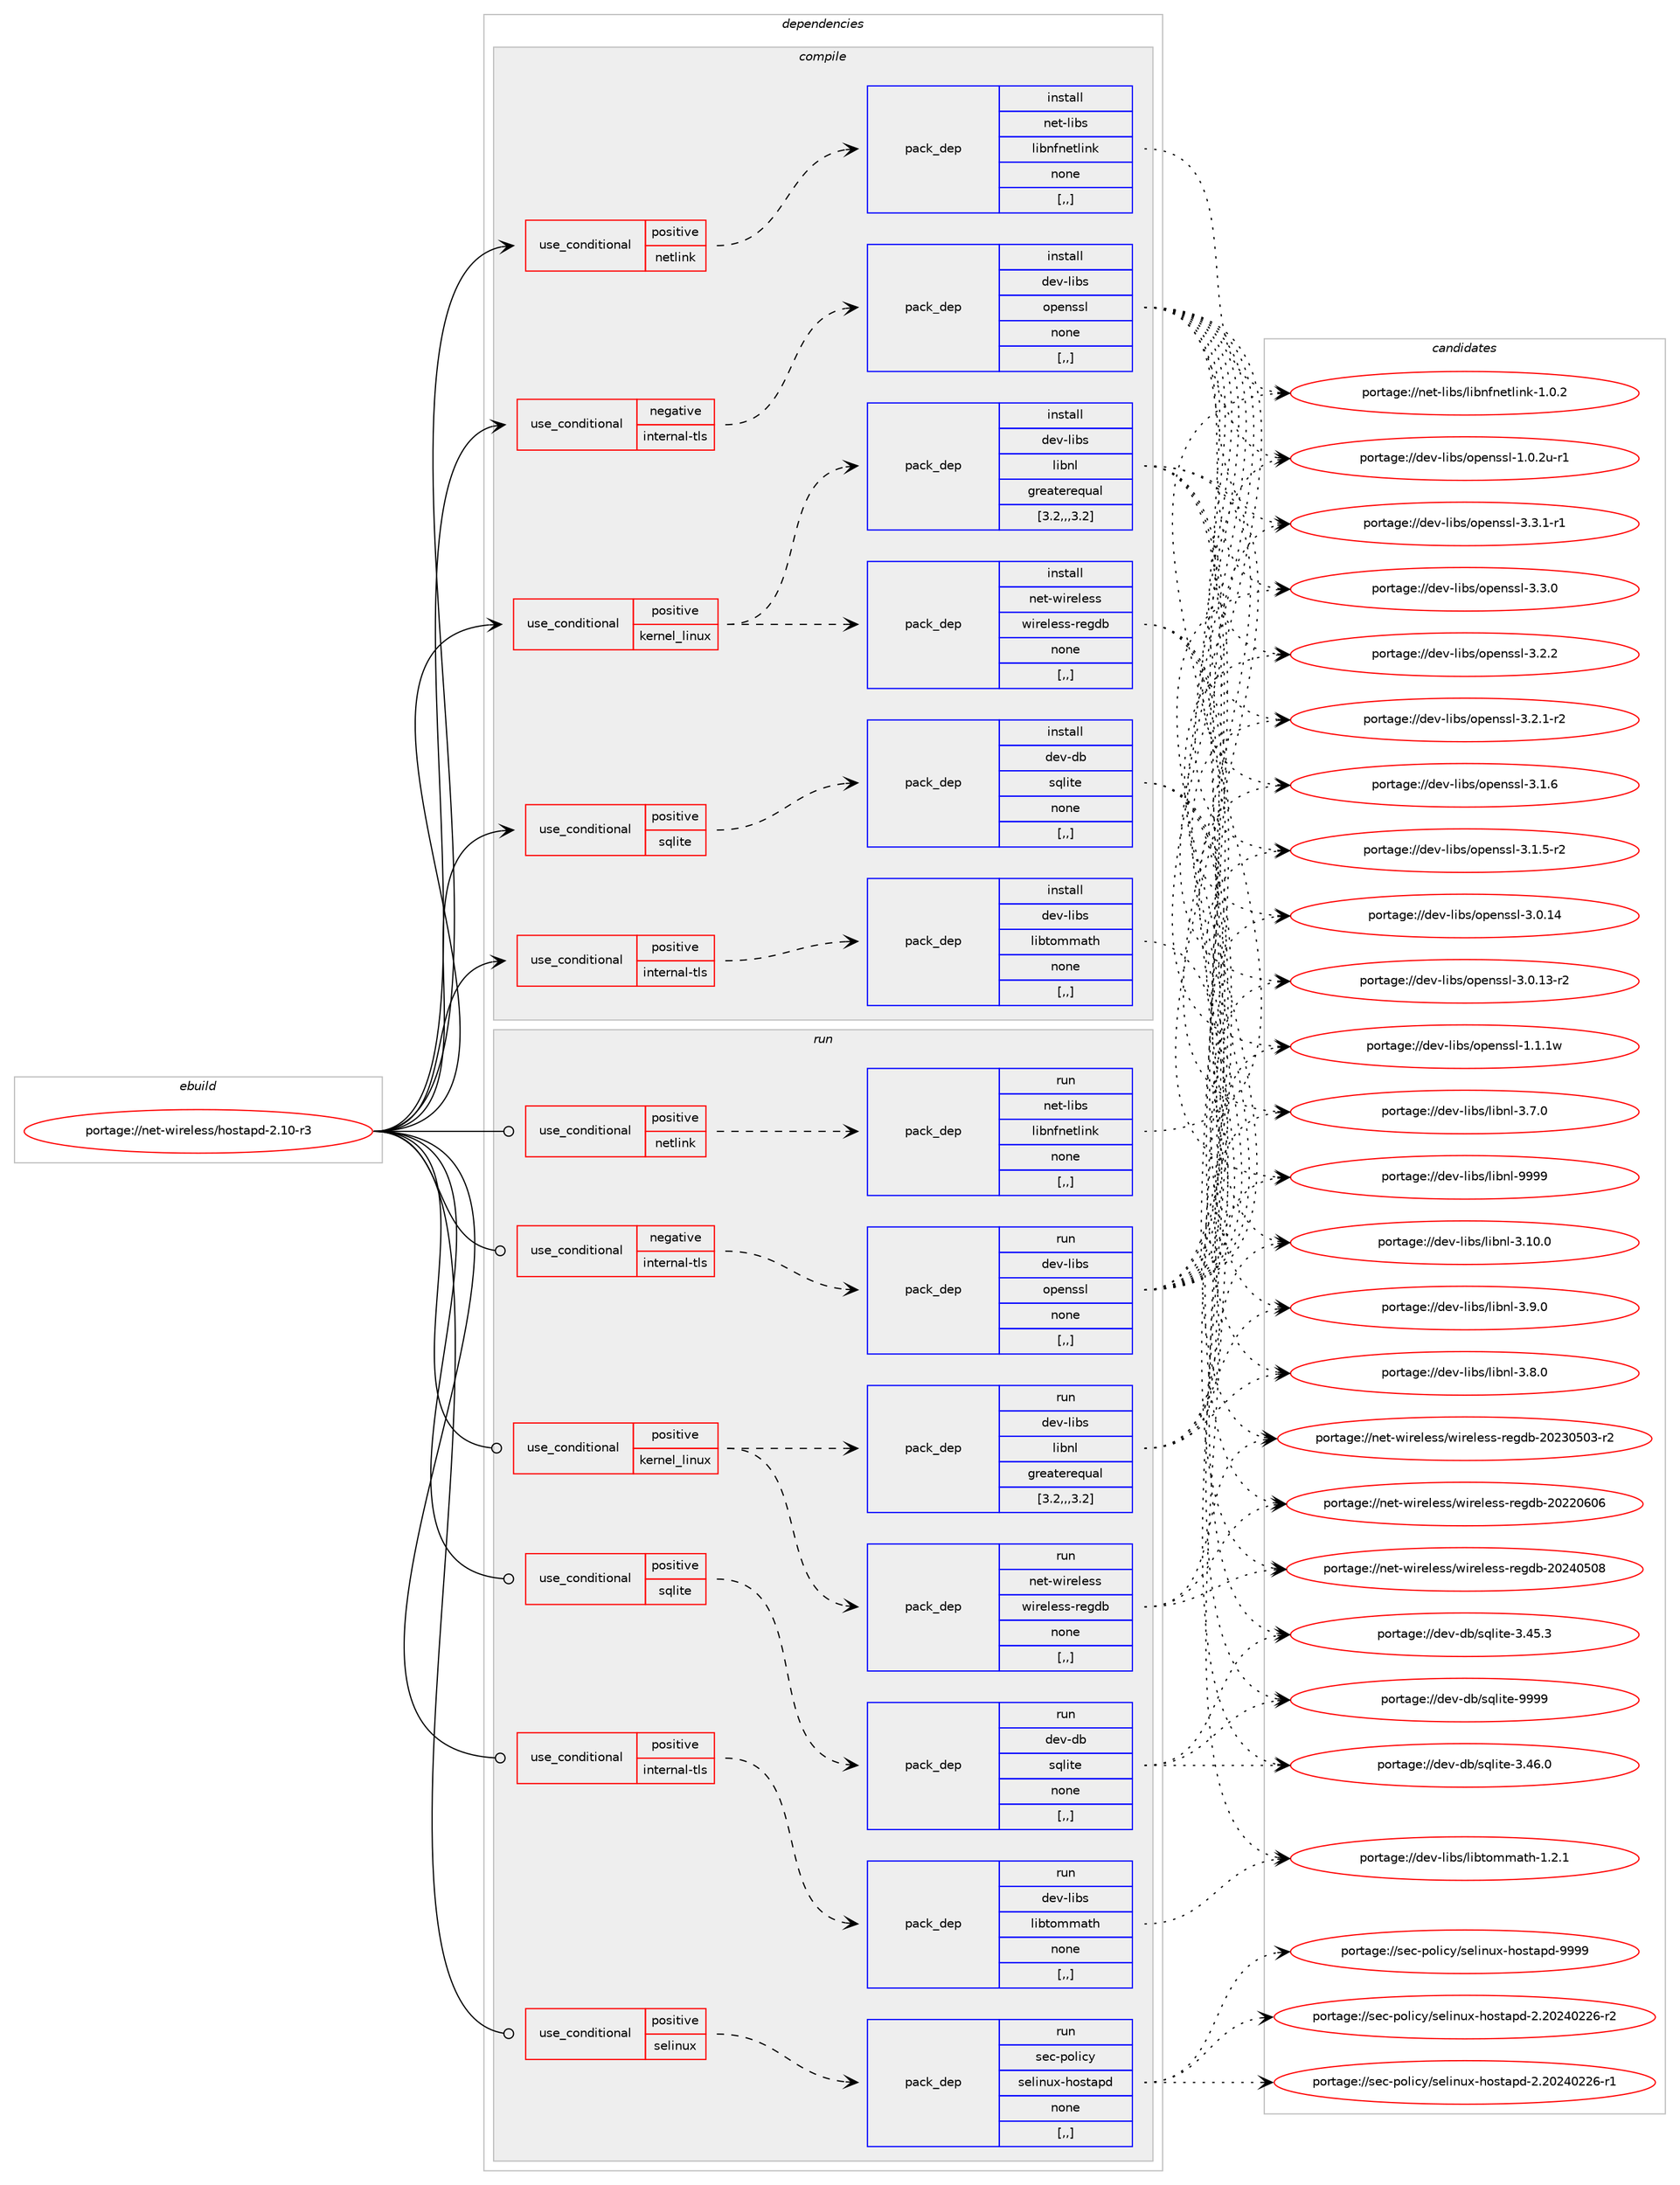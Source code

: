 digraph prolog {

# *************
# Graph options
# *************

newrank=true;
concentrate=true;
compound=true;
graph [rankdir=LR,fontname=Helvetica,fontsize=10,ranksep=1.5];#, ranksep=2.5, nodesep=0.2];
edge  [arrowhead=vee];
node  [fontname=Helvetica,fontsize=10];

# **********
# The ebuild
# **********

subgraph cluster_leftcol {
color=gray;
label=<<i>ebuild</i>>;
id [label="portage://net-wireless/hostapd-2.10-r3", color=red, width=4, href="../net-wireless/hostapd-2.10-r3.svg"];
}

# ****************
# The dependencies
# ****************

subgraph cluster_midcol {
color=gray;
label=<<i>dependencies</i>>;
subgraph cluster_compile {
fillcolor="#eeeeee";
style=filled;
label=<<i>compile</i>>;
subgraph cond103128 {
dependency389233 [label=<<TABLE BORDER="0" CELLBORDER="1" CELLSPACING="0" CELLPADDING="4"><TR><TD ROWSPAN="3" CELLPADDING="10">use_conditional</TD></TR><TR><TD>negative</TD></TR><TR><TD>internal-tls</TD></TR></TABLE>>, shape=none, color=red];
subgraph pack283313 {
dependency389234 [label=<<TABLE BORDER="0" CELLBORDER="1" CELLSPACING="0" CELLPADDING="4" WIDTH="220"><TR><TD ROWSPAN="6" CELLPADDING="30">pack_dep</TD></TR><TR><TD WIDTH="110">install</TD></TR><TR><TD>dev-libs</TD></TR><TR><TD>openssl</TD></TR><TR><TD>none</TD></TR><TR><TD>[,,]</TD></TR></TABLE>>, shape=none, color=blue];
}
dependency389233:e -> dependency389234:w [weight=20,style="dashed",arrowhead="vee"];
}
id:e -> dependency389233:w [weight=20,style="solid",arrowhead="vee"];
subgraph cond103129 {
dependency389235 [label=<<TABLE BORDER="0" CELLBORDER="1" CELLSPACING="0" CELLPADDING="4"><TR><TD ROWSPAN="3" CELLPADDING="10">use_conditional</TD></TR><TR><TD>positive</TD></TR><TR><TD>internal-tls</TD></TR></TABLE>>, shape=none, color=red];
subgraph pack283314 {
dependency389236 [label=<<TABLE BORDER="0" CELLBORDER="1" CELLSPACING="0" CELLPADDING="4" WIDTH="220"><TR><TD ROWSPAN="6" CELLPADDING="30">pack_dep</TD></TR><TR><TD WIDTH="110">install</TD></TR><TR><TD>dev-libs</TD></TR><TR><TD>libtommath</TD></TR><TR><TD>none</TD></TR><TR><TD>[,,]</TD></TR></TABLE>>, shape=none, color=blue];
}
dependency389235:e -> dependency389236:w [weight=20,style="dashed",arrowhead="vee"];
}
id:e -> dependency389235:w [weight=20,style="solid",arrowhead="vee"];
subgraph cond103130 {
dependency389237 [label=<<TABLE BORDER="0" CELLBORDER="1" CELLSPACING="0" CELLPADDING="4"><TR><TD ROWSPAN="3" CELLPADDING="10">use_conditional</TD></TR><TR><TD>positive</TD></TR><TR><TD>kernel_linux</TD></TR></TABLE>>, shape=none, color=red];
subgraph pack283315 {
dependency389238 [label=<<TABLE BORDER="0" CELLBORDER="1" CELLSPACING="0" CELLPADDING="4" WIDTH="220"><TR><TD ROWSPAN="6" CELLPADDING="30">pack_dep</TD></TR><TR><TD WIDTH="110">install</TD></TR><TR><TD>net-wireless</TD></TR><TR><TD>wireless-regdb</TD></TR><TR><TD>none</TD></TR><TR><TD>[,,]</TD></TR></TABLE>>, shape=none, color=blue];
}
dependency389237:e -> dependency389238:w [weight=20,style="dashed",arrowhead="vee"];
subgraph pack283316 {
dependency389239 [label=<<TABLE BORDER="0" CELLBORDER="1" CELLSPACING="0" CELLPADDING="4" WIDTH="220"><TR><TD ROWSPAN="6" CELLPADDING="30">pack_dep</TD></TR><TR><TD WIDTH="110">install</TD></TR><TR><TD>dev-libs</TD></TR><TR><TD>libnl</TD></TR><TR><TD>greaterequal</TD></TR><TR><TD>[3.2,,,3.2]</TD></TR></TABLE>>, shape=none, color=blue];
}
dependency389237:e -> dependency389239:w [weight=20,style="dashed",arrowhead="vee"];
}
id:e -> dependency389237:w [weight=20,style="solid",arrowhead="vee"];
subgraph cond103131 {
dependency389240 [label=<<TABLE BORDER="0" CELLBORDER="1" CELLSPACING="0" CELLPADDING="4"><TR><TD ROWSPAN="3" CELLPADDING="10">use_conditional</TD></TR><TR><TD>positive</TD></TR><TR><TD>netlink</TD></TR></TABLE>>, shape=none, color=red];
subgraph pack283317 {
dependency389241 [label=<<TABLE BORDER="0" CELLBORDER="1" CELLSPACING="0" CELLPADDING="4" WIDTH="220"><TR><TD ROWSPAN="6" CELLPADDING="30">pack_dep</TD></TR><TR><TD WIDTH="110">install</TD></TR><TR><TD>net-libs</TD></TR><TR><TD>libnfnetlink</TD></TR><TR><TD>none</TD></TR><TR><TD>[,,]</TD></TR></TABLE>>, shape=none, color=blue];
}
dependency389240:e -> dependency389241:w [weight=20,style="dashed",arrowhead="vee"];
}
id:e -> dependency389240:w [weight=20,style="solid",arrowhead="vee"];
subgraph cond103132 {
dependency389242 [label=<<TABLE BORDER="0" CELLBORDER="1" CELLSPACING="0" CELLPADDING="4"><TR><TD ROWSPAN="3" CELLPADDING="10">use_conditional</TD></TR><TR><TD>positive</TD></TR><TR><TD>sqlite</TD></TR></TABLE>>, shape=none, color=red];
subgraph pack283318 {
dependency389243 [label=<<TABLE BORDER="0" CELLBORDER="1" CELLSPACING="0" CELLPADDING="4" WIDTH="220"><TR><TD ROWSPAN="6" CELLPADDING="30">pack_dep</TD></TR><TR><TD WIDTH="110">install</TD></TR><TR><TD>dev-db</TD></TR><TR><TD>sqlite</TD></TR><TR><TD>none</TD></TR><TR><TD>[,,]</TD></TR></TABLE>>, shape=none, color=blue];
}
dependency389242:e -> dependency389243:w [weight=20,style="dashed",arrowhead="vee"];
}
id:e -> dependency389242:w [weight=20,style="solid",arrowhead="vee"];
}
subgraph cluster_compileandrun {
fillcolor="#eeeeee";
style=filled;
label=<<i>compile and run</i>>;
}
subgraph cluster_run {
fillcolor="#eeeeee";
style=filled;
label=<<i>run</i>>;
subgraph cond103133 {
dependency389244 [label=<<TABLE BORDER="0" CELLBORDER="1" CELLSPACING="0" CELLPADDING="4"><TR><TD ROWSPAN="3" CELLPADDING="10">use_conditional</TD></TR><TR><TD>negative</TD></TR><TR><TD>internal-tls</TD></TR></TABLE>>, shape=none, color=red];
subgraph pack283319 {
dependency389245 [label=<<TABLE BORDER="0" CELLBORDER="1" CELLSPACING="0" CELLPADDING="4" WIDTH="220"><TR><TD ROWSPAN="6" CELLPADDING="30">pack_dep</TD></TR><TR><TD WIDTH="110">run</TD></TR><TR><TD>dev-libs</TD></TR><TR><TD>openssl</TD></TR><TR><TD>none</TD></TR><TR><TD>[,,]</TD></TR></TABLE>>, shape=none, color=blue];
}
dependency389244:e -> dependency389245:w [weight=20,style="dashed",arrowhead="vee"];
}
id:e -> dependency389244:w [weight=20,style="solid",arrowhead="odot"];
subgraph cond103134 {
dependency389246 [label=<<TABLE BORDER="0" CELLBORDER="1" CELLSPACING="0" CELLPADDING="4"><TR><TD ROWSPAN="3" CELLPADDING="10">use_conditional</TD></TR><TR><TD>positive</TD></TR><TR><TD>internal-tls</TD></TR></TABLE>>, shape=none, color=red];
subgraph pack283320 {
dependency389247 [label=<<TABLE BORDER="0" CELLBORDER="1" CELLSPACING="0" CELLPADDING="4" WIDTH="220"><TR><TD ROWSPAN="6" CELLPADDING="30">pack_dep</TD></TR><TR><TD WIDTH="110">run</TD></TR><TR><TD>dev-libs</TD></TR><TR><TD>libtommath</TD></TR><TR><TD>none</TD></TR><TR><TD>[,,]</TD></TR></TABLE>>, shape=none, color=blue];
}
dependency389246:e -> dependency389247:w [weight=20,style="dashed",arrowhead="vee"];
}
id:e -> dependency389246:w [weight=20,style="solid",arrowhead="odot"];
subgraph cond103135 {
dependency389248 [label=<<TABLE BORDER="0" CELLBORDER="1" CELLSPACING="0" CELLPADDING="4"><TR><TD ROWSPAN="3" CELLPADDING="10">use_conditional</TD></TR><TR><TD>positive</TD></TR><TR><TD>kernel_linux</TD></TR></TABLE>>, shape=none, color=red];
subgraph pack283321 {
dependency389249 [label=<<TABLE BORDER="0" CELLBORDER="1" CELLSPACING="0" CELLPADDING="4" WIDTH="220"><TR><TD ROWSPAN="6" CELLPADDING="30">pack_dep</TD></TR><TR><TD WIDTH="110">run</TD></TR><TR><TD>net-wireless</TD></TR><TR><TD>wireless-regdb</TD></TR><TR><TD>none</TD></TR><TR><TD>[,,]</TD></TR></TABLE>>, shape=none, color=blue];
}
dependency389248:e -> dependency389249:w [weight=20,style="dashed",arrowhead="vee"];
subgraph pack283322 {
dependency389250 [label=<<TABLE BORDER="0" CELLBORDER="1" CELLSPACING="0" CELLPADDING="4" WIDTH="220"><TR><TD ROWSPAN="6" CELLPADDING="30">pack_dep</TD></TR><TR><TD WIDTH="110">run</TD></TR><TR><TD>dev-libs</TD></TR><TR><TD>libnl</TD></TR><TR><TD>greaterequal</TD></TR><TR><TD>[3.2,,,3.2]</TD></TR></TABLE>>, shape=none, color=blue];
}
dependency389248:e -> dependency389250:w [weight=20,style="dashed",arrowhead="vee"];
}
id:e -> dependency389248:w [weight=20,style="solid",arrowhead="odot"];
subgraph cond103136 {
dependency389251 [label=<<TABLE BORDER="0" CELLBORDER="1" CELLSPACING="0" CELLPADDING="4"><TR><TD ROWSPAN="3" CELLPADDING="10">use_conditional</TD></TR><TR><TD>positive</TD></TR><TR><TD>netlink</TD></TR></TABLE>>, shape=none, color=red];
subgraph pack283323 {
dependency389252 [label=<<TABLE BORDER="0" CELLBORDER="1" CELLSPACING="0" CELLPADDING="4" WIDTH="220"><TR><TD ROWSPAN="6" CELLPADDING="30">pack_dep</TD></TR><TR><TD WIDTH="110">run</TD></TR><TR><TD>net-libs</TD></TR><TR><TD>libnfnetlink</TD></TR><TR><TD>none</TD></TR><TR><TD>[,,]</TD></TR></TABLE>>, shape=none, color=blue];
}
dependency389251:e -> dependency389252:w [weight=20,style="dashed",arrowhead="vee"];
}
id:e -> dependency389251:w [weight=20,style="solid",arrowhead="odot"];
subgraph cond103137 {
dependency389253 [label=<<TABLE BORDER="0" CELLBORDER="1" CELLSPACING="0" CELLPADDING="4"><TR><TD ROWSPAN="3" CELLPADDING="10">use_conditional</TD></TR><TR><TD>positive</TD></TR><TR><TD>selinux</TD></TR></TABLE>>, shape=none, color=red];
subgraph pack283324 {
dependency389254 [label=<<TABLE BORDER="0" CELLBORDER="1" CELLSPACING="0" CELLPADDING="4" WIDTH="220"><TR><TD ROWSPAN="6" CELLPADDING="30">pack_dep</TD></TR><TR><TD WIDTH="110">run</TD></TR><TR><TD>sec-policy</TD></TR><TR><TD>selinux-hostapd</TD></TR><TR><TD>none</TD></TR><TR><TD>[,,]</TD></TR></TABLE>>, shape=none, color=blue];
}
dependency389253:e -> dependency389254:w [weight=20,style="dashed",arrowhead="vee"];
}
id:e -> dependency389253:w [weight=20,style="solid",arrowhead="odot"];
subgraph cond103138 {
dependency389255 [label=<<TABLE BORDER="0" CELLBORDER="1" CELLSPACING="0" CELLPADDING="4"><TR><TD ROWSPAN="3" CELLPADDING="10">use_conditional</TD></TR><TR><TD>positive</TD></TR><TR><TD>sqlite</TD></TR></TABLE>>, shape=none, color=red];
subgraph pack283325 {
dependency389256 [label=<<TABLE BORDER="0" CELLBORDER="1" CELLSPACING="0" CELLPADDING="4" WIDTH="220"><TR><TD ROWSPAN="6" CELLPADDING="30">pack_dep</TD></TR><TR><TD WIDTH="110">run</TD></TR><TR><TD>dev-db</TD></TR><TR><TD>sqlite</TD></TR><TR><TD>none</TD></TR><TR><TD>[,,]</TD></TR></TABLE>>, shape=none, color=blue];
}
dependency389255:e -> dependency389256:w [weight=20,style="dashed",arrowhead="vee"];
}
id:e -> dependency389255:w [weight=20,style="solid",arrowhead="odot"];
}
}

# **************
# The candidates
# **************

subgraph cluster_choices {
rank=same;
color=gray;
label=<<i>candidates</i>>;

subgraph choice283313 {
color=black;
nodesep=1;
choice1001011184510810598115471111121011101151151084551465146494511449 [label="portage://dev-libs/openssl-3.3.1-r1", color=red, width=4,href="../dev-libs/openssl-3.3.1-r1.svg"];
choice100101118451081059811547111112101110115115108455146514648 [label="portage://dev-libs/openssl-3.3.0", color=red, width=4,href="../dev-libs/openssl-3.3.0.svg"];
choice100101118451081059811547111112101110115115108455146504650 [label="portage://dev-libs/openssl-3.2.2", color=red, width=4,href="../dev-libs/openssl-3.2.2.svg"];
choice1001011184510810598115471111121011101151151084551465046494511450 [label="portage://dev-libs/openssl-3.2.1-r2", color=red, width=4,href="../dev-libs/openssl-3.2.1-r2.svg"];
choice100101118451081059811547111112101110115115108455146494654 [label="portage://dev-libs/openssl-3.1.6", color=red, width=4,href="../dev-libs/openssl-3.1.6.svg"];
choice1001011184510810598115471111121011101151151084551464946534511450 [label="portage://dev-libs/openssl-3.1.5-r2", color=red, width=4,href="../dev-libs/openssl-3.1.5-r2.svg"];
choice10010111845108105981154711111210111011511510845514648464952 [label="portage://dev-libs/openssl-3.0.14", color=red, width=4,href="../dev-libs/openssl-3.0.14.svg"];
choice100101118451081059811547111112101110115115108455146484649514511450 [label="portage://dev-libs/openssl-3.0.13-r2", color=red, width=4,href="../dev-libs/openssl-3.0.13-r2.svg"];
choice100101118451081059811547111112101110115115108454946494649119 [label="portage://dev-libs/openssl-1.1.1w", color=red, width=4,href="../dev-libs/openssl-1.1.1w.svg"];
choice1001011184510810598115471111121011101151151084549464846501174511449 [label="portage://dev-libs/openssl-1.0.2u-r1", color=red, width=4,href="../dev-libs/openssl-1.0.2u-r1.svg"];
dependency389234:e -> choice1001011184510810598115471111121011101151151084551465146494511449:w [style=dotted,weight="100"];
dependency389234:e -> choice100101118451081059811547111112101110115115108455146514648:w [style=dotted,weight="100"];
dependency389234:e -> choice100101118451081059811547111112101110115115108455146504650:w [style=dotted,weight="100"];
dependency389234:e -> choice1001011184510810598115471111121011101151151084551465046494511450:w [style=dotted,weight="100"];
dependency389234:e -> choice100101118451081059811547111112101110115115108455146494654:w [style=dotted,weight="100"];
dependency389234:e -> choice1001011184510810598115471111121011101151151084551464946534511450:w [style=dotted,weight="100"];
dependency389234:e -> choice10010111845108105981154711111210111011511510845514648464952:w [style=dotted,weight="100"];
dependency389234:e -> choice100101118451081059811547111112101110115115108455146484649514511450:w [style=dotted,weight="100"];
dependency389234:e -> choice100101118451081059811547111112101110115115108454946494649119:w [style=dotted,weight="100"];
dependency389234:e -> choice1001011184510810598115471111121011101151151084549464846501174511449:w [style=dotted,weight="100"];
}
subgraph choice283314 {
color=black;
nodesep=1;
choice1001011184510810598115471081059811611110910997116104454946504649 [label="portage://dev-libs/libtommath-1.2.1", color=red, width=4,href="../dev-libs/libtommath-1.2.1.svg"];
dependency389236:e -> choice1001011184510810598115471081059811611110910997116104454946504649:w [style=dotted,weight="100"];
}
subgraph choice283315 {
color=black;
nodesep=1;
choice11010111645119105114101108101115115471191051141011081011151154511410110310098455048505248534856 [label="portage://net-wireless/wireless-regdb-20240508", color=red, width=4,href="../net-wireless/wireless-regdb-20240508.svg"];
choice110101116451191051141011081011151154711910511410110810111511545114101103100984550485051485348514511450 [label="portage://net-wireless/wireless-regdb-20230503-r2", color=red, width=4,href="../net-wireless/wireless-regdb-20230503-r2.svg"];
choice11010111645119105114101108101115115471191051141011081011151154511410110310098455048505048544854 [label="portage://net-wireless/wireless-regdb-20220606", color=red, width=4,href="../net-wireless/wireless-regdb-20220606.svg"];
dependency389238:e -> choice11010111645119105114101108101115115471191051141011081011151154511410110310098455048505248534856:w [style=dotted,weight="100"];
dependency389238:e -> choice110101116451191051141011081011151154711910511410110810111511545114101103100984550485051485348514511450:w [style=dotted,weight="100"];
dependency389238:e -> choice11010111645119105114101108101115115471191051141011081011151154511410110310098455048505048544854:w [style=dotted,weight="100"];
}
subgraph choice283316 {
color=black;
nodesep=1;
choice100101118451081059811547108105981101084557575757 [label="portage://dev-libs/libnl-9999", color=red, width=4,href="../dev-libs/libnl-9999.svg"];
choice1001011184510810598115471081059811010845514649484648 [label="portage://dev-libs/libnl-3.10.0", color=red, width=4,href="../dev-libs/libnl-3.10.0.svg"];
choice10010111845108105981154710810598110108455146574648 [label="portage://dev-libs/libnl-3.9.0", color=red, width=4,href="../dev-libs/libnl-3.9.0.svg"];
choice10010111845108105981154710810598110108455146564648 [label="portage://dev-libs/libnl-3.8.0", color=red, width=4,href="../dev-libs/libnl-3.8.0.svg"];
choice10010111845108105981154710810598110108455146554648 [label="portage://dev-libs/libnl-3.7.0", color=red, width=4,href="../dev-libs/libnl-3.7.0.svg"];
dependency389239:e -> choice100101118451081059811547108105981101084557575757:w [style=dotted,weight="100"];
dependency389239:e -> choice1001011184510810598115471081059811010845514649484648:w [style=dotted,weight="100"];
dependency389239:e -> choice10010111845108105981154710810598110108455146574648:w [style=dotted,weight="100"];
dependency389239:e -> choice10010111845108105981154710810598110108455146564648:w [style=dotted,weight="100"];
dependency389239:e -> choice10010111845108105981154710810598110108455146554648:w [style=dotted,weight="100"];
}
subgraph choice283317 {
color=black;
nodesep=1;
choice11010111645108105981154710810598110102110101116108105110107454946484650 [label="portage://net-libs/libnfnetlink-1.0.2", color=red, width=4,href="../net-libs/libnfnetlink-1.0.2.svg"];
dependency389241:e -> choice11010111645108105981154710810598110102110101116108105110107454946484650:w [style=dotted,weight="100"];
}
subgraph choice283318 {
color=black;
nodesep=1;
choice1001011184510098471151131081051161014557575757 [label="portage://dev-db/sqlite-9999", color=red, width=4,href="../dev-db/sqlite-9999.svg"];
choice10010111845100984711511310810511610145514652544648 [label="portage://dev-db/sqlite-3.46.0", color=red, width=4,href="../dev-db/sqlite-3.46.0.svg"];
choice10010111845100984711511310810511610145514652534651 [label="portage://dev-db/sqlite-3.45.3", color=red, width=4,href="../dev-db/sqlite-3.45.3.svg"];
dependency389243:e -> choice1001011184510098471151131081051161014557575757:w [style=dotted,weight="100"];
dependency389243:e -> choice10010111845100984711511310810511610145514652544648:w [style=dotted,weight="100"];
dependency389243:e -> choice10010111845100984711511310810511610145514652534651:w [style=dotted,weight="100"];
}
subgraph choice283319 {
color=black;
nodesep=1;
choice1001011184510810598115471111121011101151151084551465146494511449 [label="portage://dev-libs/openssl-3.3.1-r1", color=red, width=4,href="../dev-libs/openssl-3.3.1-r1.svg"];
choice100101118451081059811547111112101110115115108455146514648 [label="portage://dev-libs/openssl-3.3.0", color=red, width=4,href="../dev-libs/openssl-3.3.0.svg"];
choice100101118451081059811547111112101110115115108455146504650 [label="portage://dev-libs/openssl-3.2.2", color=red, width=4,href="../dev-libs/openssl-3.2.2.svg"];
choice1001011184510810598115471111121011101151151084551465046494511450 [label="portage://dev-libs/openssl-3.2.1-r2", color=red, width=4,href="../dev-libs/openssl-3.2.1-r2.svg"];
choice100101118451081059811547111112101110115115108455146494654 [label="portage://dev-libs/openssl-3.1.6", color=red, width=4,href="../dev-libs/openssl-3.1.6.svg"];
choice1001011184510810598115471111121011101151151084551464946534511450 [label="portage://dev-libs/openssl-3.1.5-r2", color=red, width=4,href="../dev-libs/openssl-3.1.5-r2.svg"];
choice10010111845108105981154711111210111011511510845514648464952 [label="portage://dev-libs/openssl-3.0.14", color=red, width=4,href="../dev-libs/openssl-3.0.14.svg"];
choice100101118451081059811547111112101110115115108455146484649514511450 [label="portage://dev-libs/openssl-3.0.13-r2", color=red, width=4,href="../dev-libs/openssl-3.0.13-r2.svg"];
choice100101118451081059811547111112101110115115108454946494649119 [label="portage://dev-libs/openssl-1.1.1w", color=red, width=4,href="../dev-libs/openssl-1.1.1w.svg"];
choice1001011184510810598115471111121011101151151084549464846501174511449 [label="portage://dev-libs/openssl-1.0.2u-r1", color=red, width=4,href="../dev-libs/openssl-1.0.2u-r1.svg"];
dependency389245:e -> choice1001011184510810598115471111121011101151151084551465146494511449:w [style=dotted,weight="100"];
dependency389245:e -> choice100101118451081059811547111112101110115115108455146514648:w [style=dotted,weight="100"];
dependency389245:e -> choice100101118451081059811547111112101110115115108455146504650:w [style=dotted,weight="100"];
dependency389245:e -> choice1001011184510810598115471111121011101151151084551465046494511450:w [style=dotted,weight="100"];
dependency389245:e -> choice100101118451081059811547111112101110115115108455146494654:w [style=dotted,weight="100"];
dependency389245:e -> choice1001011184510810598115471111121011101151151084551464946534511450:w [style=dotted,weight="100"];
dependency389245:e -> choice10010111845108105981154711111210111011511510845514648464952:w [style=dotted,weight="100"];
dependency389245:e -> choice100101118451081059811547111112101110115115108455146484649514511450:w [style=dotted,weight="100"];
dependency389245:e -> choice100101118451081059811547111112101110115115108454946494649119:w [style=dotted,weight="100"];
dependency389245:e -> choice1001011184510810598115471111121011101151151084549464846501174511449:w [style=dotted,weight="100"];
}
subgraph choice283320 {
color=black;
nodesep=1;
choice1001011184510810598115471081059811611110910997116104454946504649 [label="portage://dev-libs/libtommath-1.2.1", color=red, width=4,href="../dev-libs/libtommath-1.2.1.svg"];
dependency389247:e -> choice1001011184510810598115471081059811611110910997116104454946504649:w [style=dotted,weight="100"];
}
subgraph choice283321 {
color=black;
nodesep=1;
choice11010111645119105114101108101115115471191051141011081011151154511410110310098455048505248534856 [label="portage://net-wireless/wireless-regdb-20240508", color=red, width=4,href="../net-wireless/wireless-regdb-20240508.svg"];
choice110101116451191051141011081011151154711910511410110810111511545114101103100984550485051485348514511450 [label="portage://net-wireless/wireless-regdb-20230503-r2", color=red, width=4,href="../net-wireless/wireless-regdb-20230503-r2.svg"];
choice11010111645119105114101108101115115471191051141011081011151154511410110310098455048505048544854 [label="portage://net-wireless/wireless-regdb-20220606", color=red, width=4,href="../net-wireless/wireless-regdb-20220606.svg"];
dependency389249:e -> choice11010111645119105114101108101115115471191051141011081011151154511410110310098455048505248534856:w [style=dotted,weight="100"];
dependency389249:e -> choice110101116451191051141011081011151154711910511410110810111511545114101103100984550485051485348514511450:w [style=dotted,weight="100"];
dependency389249:e -> choice11010111645119105114101108101115115471191051141011081011151154511410110310098455048505048544854:w [style=dotted,weight="100"];
}
subgraph choice283322 {
color=black;
nodesep=1;
choice100101118451081059811547108105981101084557575757 [label="portage://dev-libs/libnl-9999", color=red, width=4,href="../dev-libs/libnl-9999.svg"];
choice1001011184510810598115471081059811010845514649484648 [label="portage://dev-libs/libnl-3.10.0", color=red, width=4,href="../dev-libs/libnl-3.10.0.svg"];
choice10010111845108105981154710810598110108455146574648 [label="portage://dev-libs/libnl-3.9.0", color=red, width=4,href="../dev-libs/libnl-3.9.0.svg"];
choice10010111845108105981154710810598110108455146564648 [label="portage://dev-libs/libnl-3.8.0", color=red, width=4,href="../dev-libs/libnl-3.8.0.svg"];
choice10010111845108105981154710810598110108455146554648 [label="portage://dev-libs/libnl-3.7.0", color=red, width=4,href="../dev-libs/libnl-3.7.0.svg"];
dependency389250:e -> choice100101118451081059811547108105981101084557575757:w [style=dotted,weight="100"];
dependency389250:e -> choice1001011184510810598115471081059811010845514649484648:w [style=dotted,weight="100"];
dependency389250:e -> choice10010111845108105981154710810598110108455146574648:w [style=dotted,weight="100"];
dependency389250:e -> choice10010111845108105981154710810598110108455146564648:w [style=dotted,weight="100"];
dependency389250:e -> choice10010111845108105981154710810598110108455146554648:w [style=dotted,weight="100"];
}
subgraph choice283323 {
color=black;
nodesep=1;
choice11010111645108105981154710810598110102110101116108105110107454946484650 [label="portage://net-libs/libnfnetlink-1.0.2", color=red, width=4,href="../net-libs/libnfnetlink-1.0.2.svg"];
dependency389252:e -> choice11010111645108105981154710810598110102110101116108105110107454946484650:w [style=dotted,weight="100"];
}
subgraph choice283324 {
color=black;
nodesep=1;
choice1151019945112111108105991214711510110810511011712045104111115116971121004557575757 [label="portage://sec-policy/selinux-hostapd-9999", color=red, width=4,href="../sec-policy/selinux-hostapd-9999.svg"];
choice11510199451121111081059912147115101108105110117120451041111151169711210045504650485052485050544511450 [label="portage://sec-policy/selinux-hostapd-2.20240226-r2", color=red, width=4,href="../sec-policy/selinux-hostapd-2.20240226-r2.svg"];
choice11510199451121111081059912147115101108105110117120451041111151169711210045504650485052485050544511449 [label="portage://sec-policy/selinux-hostapd-2.20240226-r1", color=red, width=4,href="../sec-policy/selinux-hostapd-2.20240226-r1.svg"];
dependency389254:e -> choice1151019945112111108105991214711510110810511011712045104111115116971121004557575757:w [style=dotted,weight="100"];
dependency389254:e -> choice11510199451121111081059912147115101108105110117120451041111151169711210045504650485052485050544511450:w [style=dotted,weight="100"];
dependency389254:e -> choice11510199451121111081059912147115101108105110117120451041111151169711210045504650485052485050544511449:w [style=dotted,weight="100"];
}
subgraph choice283325 {
color=black;
nodesep=1;
choice1001011184510098471151131081051161014557575757 [label="portage://dev-db/sqlite-9999", color=red, width=4,href="../dev-db/sqlite-9999.svg"];
choice10010111845100984711511310810511610145514652544648 [label="portage://dev-db/sqlite-3.46.0", color=red, width=4,href="../dev-db/sqlite-3.46.0.svg"];
choice10010111845100984711511310810511610145514652534651 [label="portage://dev-db/sqlite-3.45.3", color=red, width=4,href="../dev-db/sqlite-3.45.3.svg"];
dependency389256:e -> choice1001011184510098471151131081051161014557575757:w [style=dotted,weight="100"];
dependency389256:e -> choice10010111845100984711511310810511610145514652544648:w [style=dotted,weight="100"];
dependency389256:e -> choice10010111845100984711511310810511610145514652534651:w [style=dotted,weight="100"];
}
}

}
